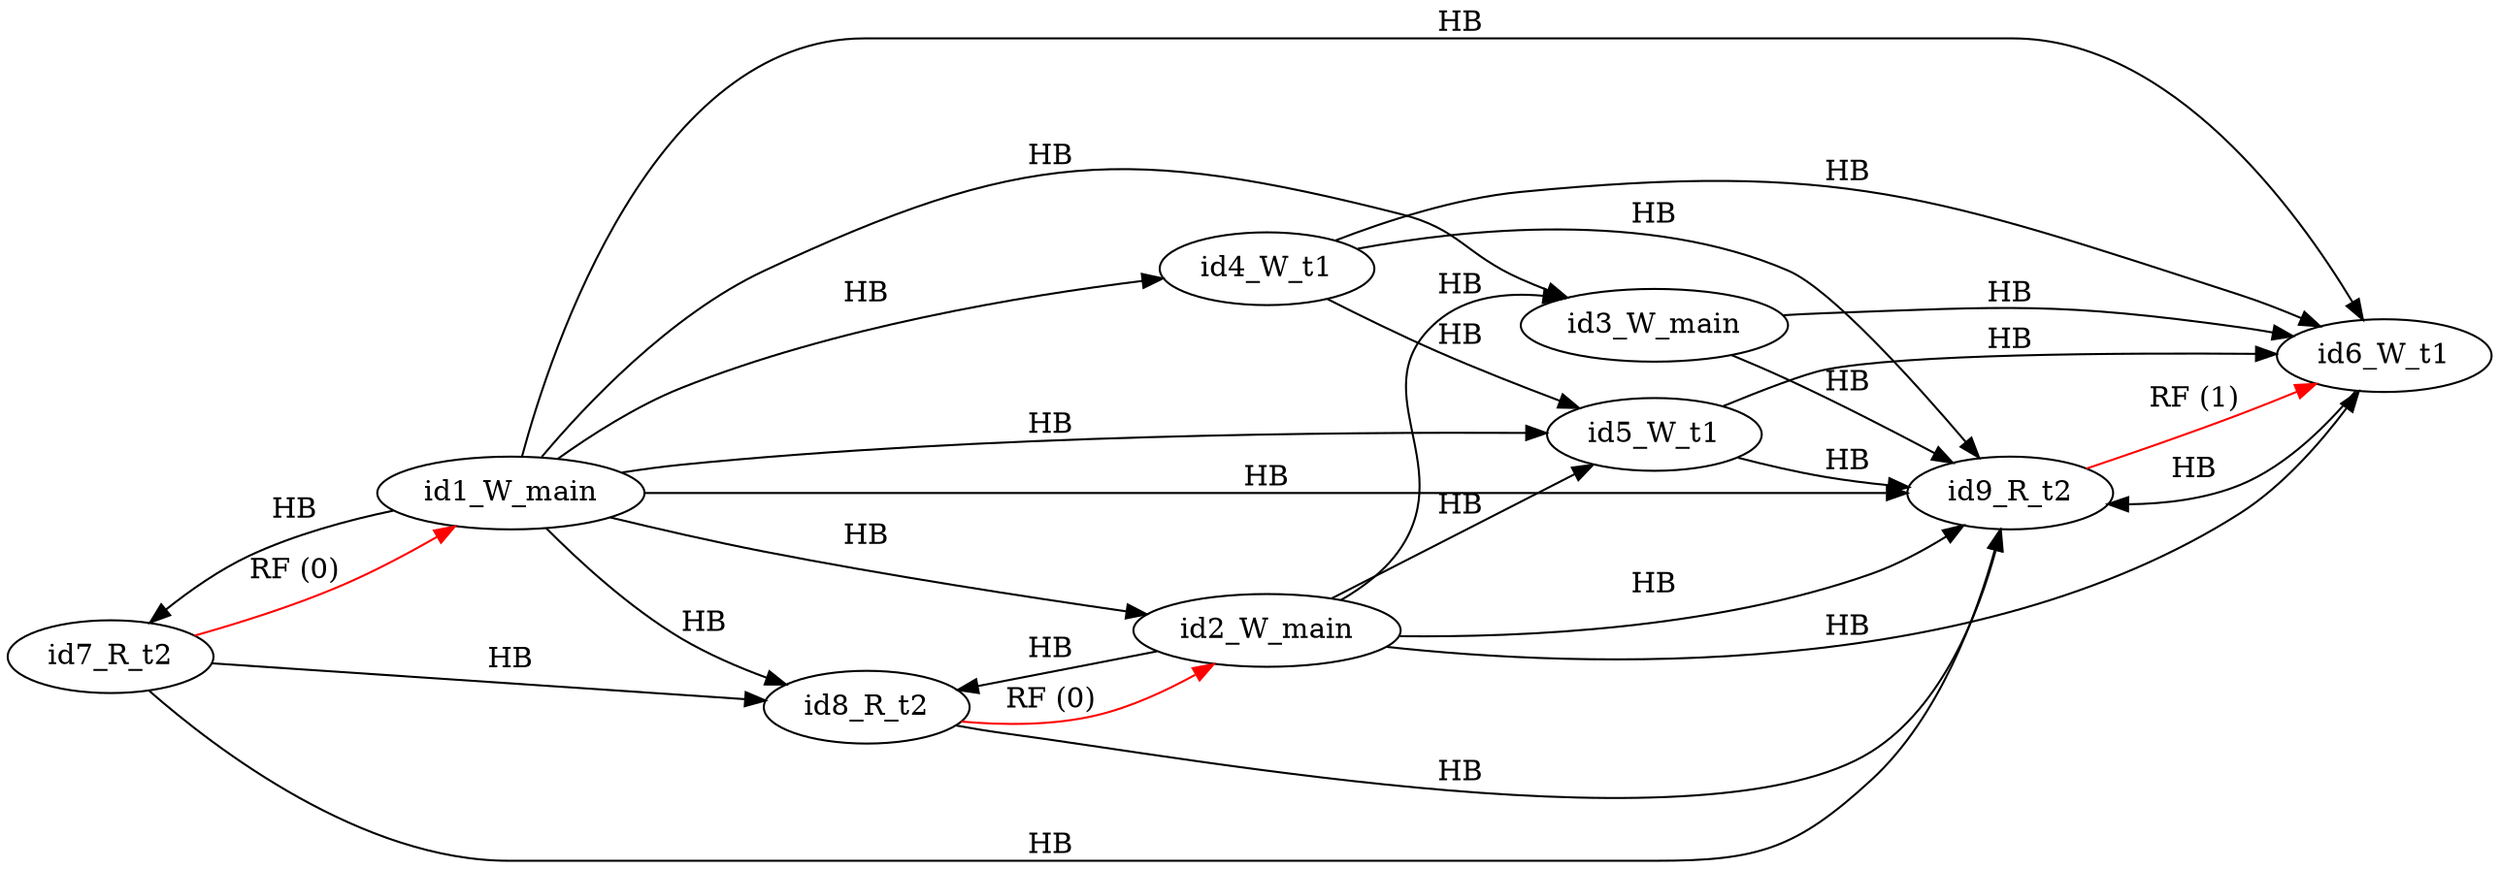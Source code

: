 digraph memory_model {
rankdir=LR;
splines=true; esep=0.5;
id7_R_t2 -> id1_W_main [label = "RF (0)", color="red"];
id8_R_t2 -> id2_W_main [label = "RF (0)", color="red"];
id9_R_t2 -> id6_W_t1 [label = "RF (1)", color="red"];
id1_W_main -> id2_W_main [label = "HB", color="black"];
id1_W_main -> id3_W_main [label = "HB", color="black"];
id2_W_main -> id3_W_main [label = "HB", color="black"];
id4_W_t1 -> id5_W_t1 [label = "HB", color="black"];
id4_W_t1 -> id6_W_t1 [label = "HB", color="black"];
id5_W_t1 -> id6_W_t1 [label = "HB", color="black"];
id7_R_t2 -> id8_R_t2 [label = "HB", color="black"];
id7_R_t2 -> id9_R_t2 [label = "HB", color="black"];
id8_R_t2 -> id9_R_t2 [label = "HB", color="black"];
id1_W_main -> id4_W_t1 [label = "HB", color="black"];
id1_W_main -> id5_W_t1 [label = "HB", color="black"];
id1_W_main -> id6_W_t1 [label = "HB", color="black"];
id1_W_main -> id7_R_t2 [label = "HB", color="black"];
id1_W_main -> id8_R_t2 [label = "HB", color="black"];
id1_W_main -> id9_R_t2 [label = "HB", color="black"];
id2_W_main -> id5_W_t1 [label = "HB", color="black"];
id2_W_main -> id6_W_t1 [label = "HB", color="black"];
id2_W_main -> id8_R_t2 [label = "HB", color="black"];
id2_W_main -> id9_R_t2 [label = "HB", color="black"];
id3_W_main -> id6_W_t1 [label = "HB", color="black"];
id3_W_main -> id9_R_t2 [label = "HB", color="black"];
id4_W_t1 -> id9_R_t2 [label = "HB", color="black"];
id5_W_t1 -> id9_R_t2 [label = "HB", color="black"];
id6_W_t1 -> id9_R_t2 [label = "HB", color="black"];
id1_W_main [pos="2.5,6!"]
id2_W_main [pos="2.5,4!"]
id3_W_main [pos="2.5,2!"]
id4_W_t1 [pos="0,0!"]
id5_W_t1 [pos="0,-2!"]
id6_W_t1 [pos="0,-4!"]
id7_R_t2 [pos="5,0!"]
id8_R_t2 [pos="5,-2!"]
id9_R_t2 [pos="5,-4!"]
}
